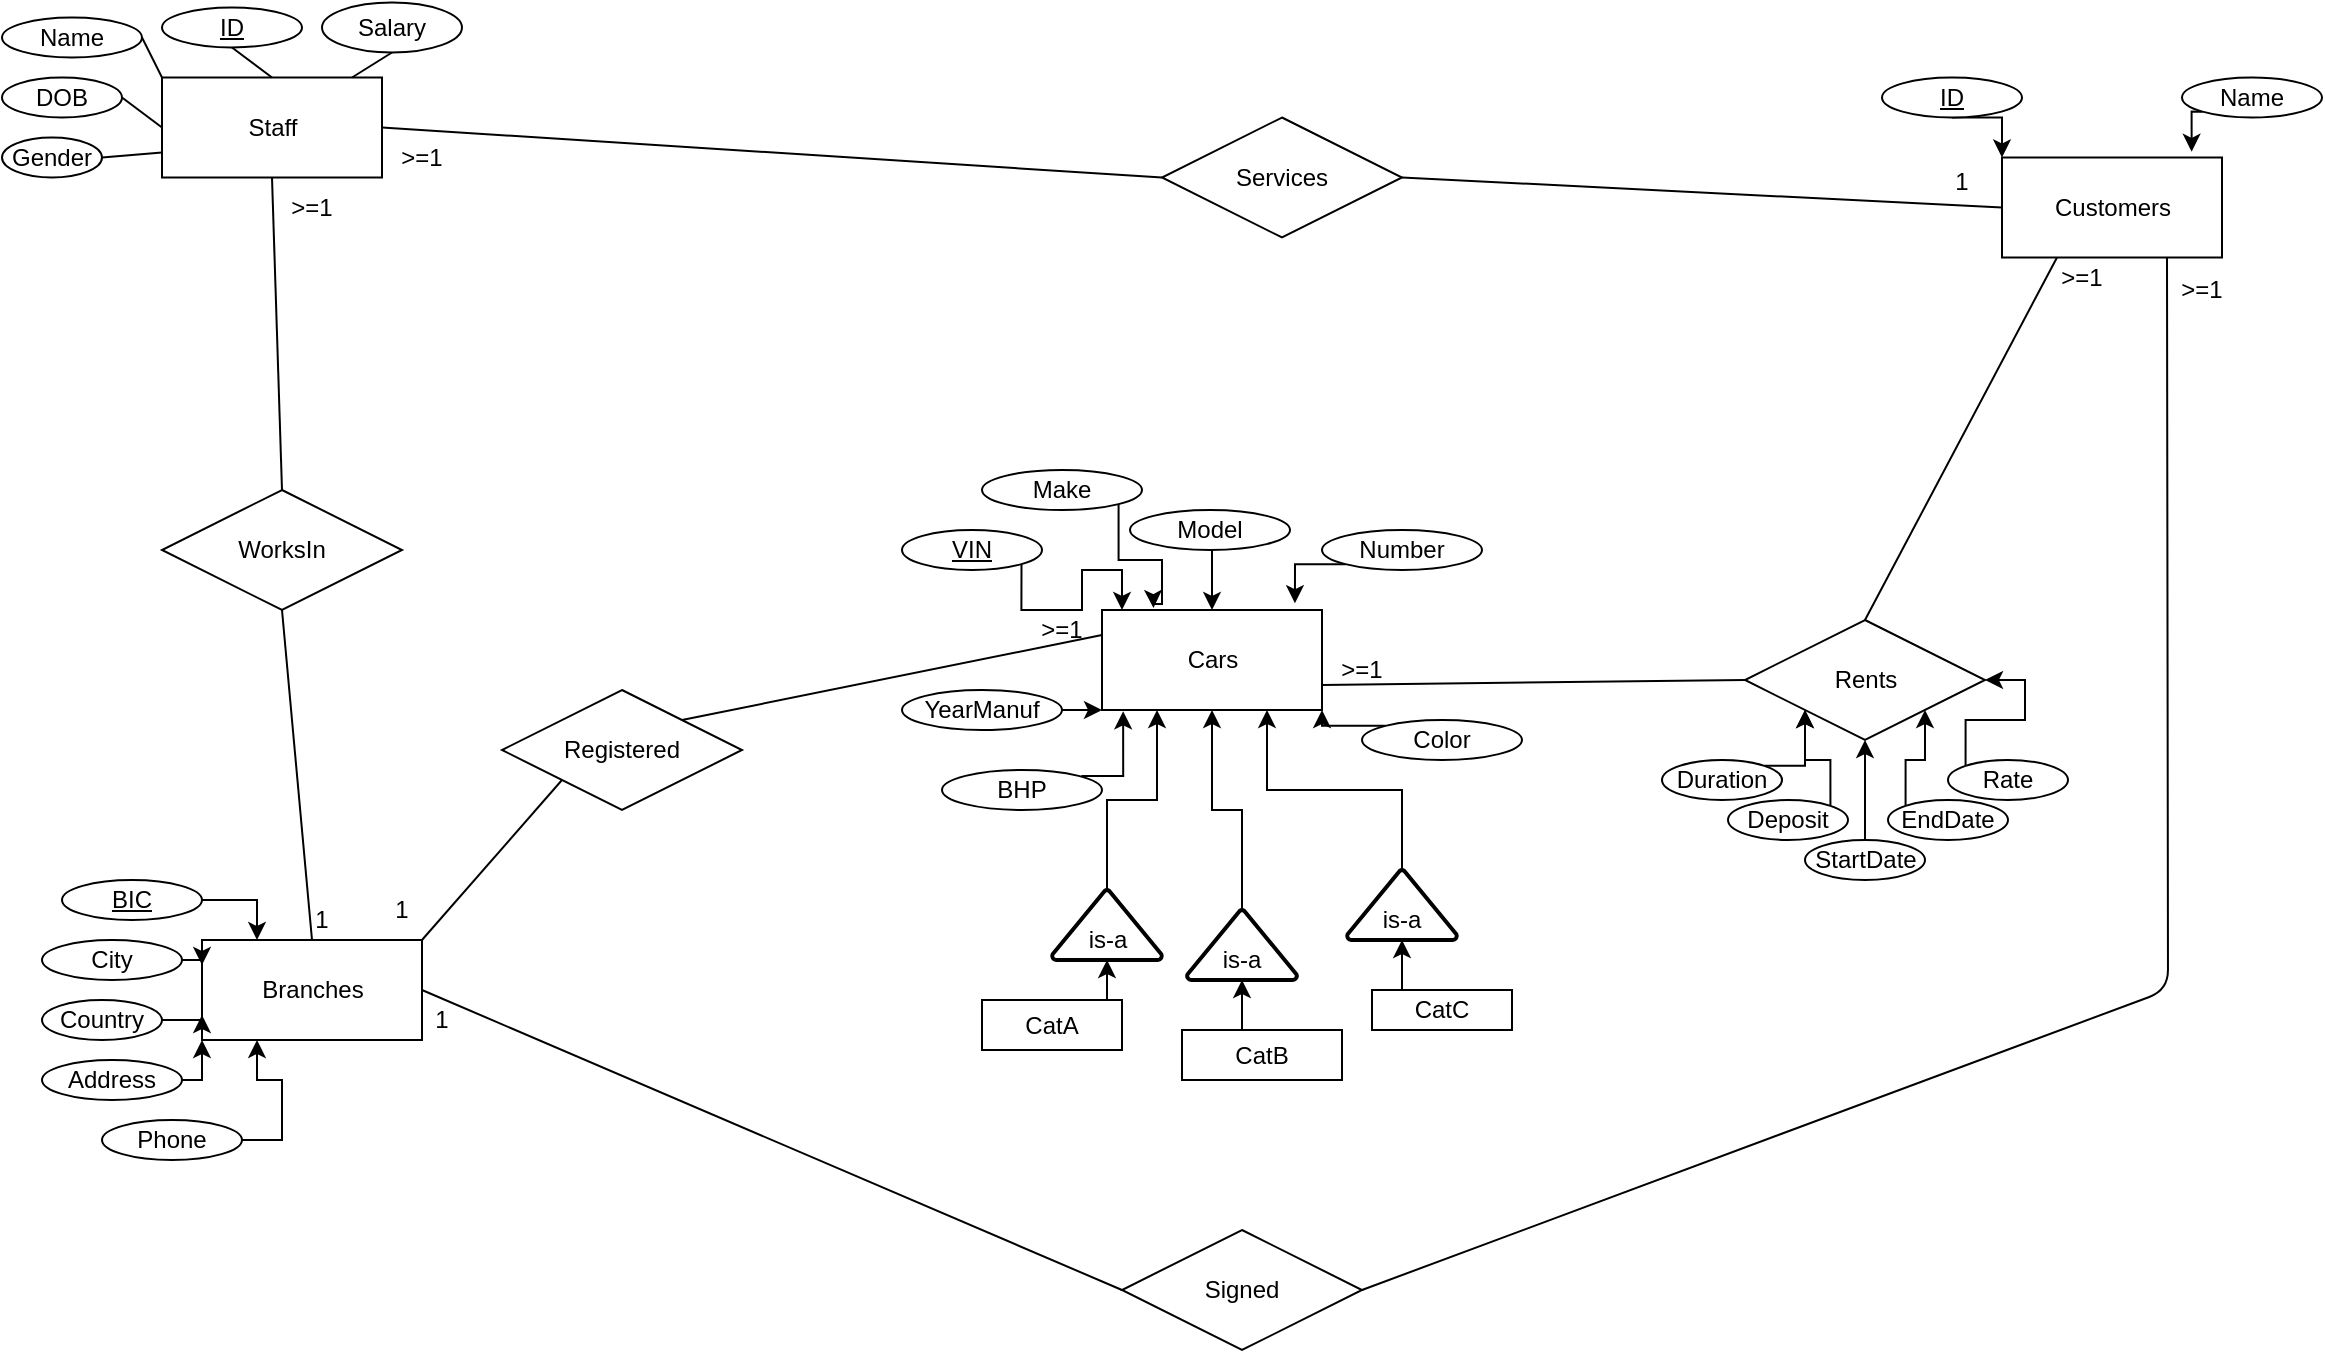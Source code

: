 <mxfile version="13.0.9" type="device"><diagram id="jQh3aBcQMtAS9AMl-UlS" name="Page-1"><mxGraphModel dx="782" dy="449" grid="1" gridSize="10" guides="1" tooltips="1" connect="1" arrows="1" fold="1" page="1" pageScale="1" pageWidth="827" pageHeight="1169" math="0" shadow="0"><root><mxCell id="0"/><mxCell id="1" parent="0"/><mxCell id="3j3Z34nQwpjQuESFqiJO-1" value="Staff" style="html=1;" parent="1" vertex="1"><mxGeometry x="90" y="43.75" width="110" height="50" as="geometry"/></mxCell><mxCell id="3j3Z34nQwpjQuESFqiJO-2" value="Cars" style="html=1;" parent="1" vertex="1"><mxGeometry x="560" y="310" width="110" height="50" as="geometry"/></mxCell><mxCell id="3j3Z34nQwpjQuESFqiJO-3" value="Customers" style="html=1;" parent="1" vertex="1"><mxGeometry x="1010" y="83.75" width="110" height="50" as="geometry"/></mxCell><mxCell id="3j3Z34nQwpjQuESFqiJO-4" value="Branches" style="html=1;" parent="1" vertex="1"><mxGeometry x="110" y="475" width="110" height="50" as="geometry"/></mxCell><mxCell id="3j3Z34nQwpjQuESFqiJO-5" value="Gender" style="ellipse;whiteSpace=wrap;html=1;align=center;" parent="1" vertex="1"><mxGeometry x="10" y="73.75" width="50" height="20" as="geometry"/></mxCell><mxCell id="3j3Z34nQwpjQuESFqiJO-6" value="Name" style="ellipse;whiteSpace=wrap;html=1;align=center;" parent="1" vertex="1"><mxGeometry x="10" y="13.75" width="70" height="20" as="geometry"/></mxCell><mxCell id="3j3Z34nQwpjQuESFqiJO-7" value="&lt;u&gt;ID&lt;/u&gt;" style="ellipse;whiteSpace=wrap;html=1;align=center;" parent="1" vertex="1"><mxGeometry x="90" y="8.75" width="70" height="20" as="geometry"/></mxCell><mxCell id="3j3Z34nQwpjQuESFqiJO-8" value="DOB" style="ellipse;whiteSpace=wrap;html=1;align=center;" parent="1" vertex="1"><mxGeometry x="10" y="43.75" width="60" height="20" as="geometry"/></mxCell><mxCell id="3j3Z34nQwpjQuESFqiJO-9" value="Salary" style="ellipse;whiteSpace=wrap;html=1;align=center;" parent="1" vertex="1"><mxGeometry x="170" y="6.25" width="70" height="25" as="geometry"/></mxCell><mxCell id="3j3Z34nQwpjQuESFqiJO-11" value="" style="endArrow=none;html=1;rounded=0;exitX=1;exitY=0.5;exitDx=0;exitDy=0;entryX=0;entryY=0.75;entryDx=0;entryDy=0;" parent="1" source="3j3Z34nQwpjQuESFqiJO-5" target="3j3Z34nQwpjQuESFqiJO-1" edge="1"><mxGeometry relative="1" as="geometry"><mxPoint x="30" y="153.75" as="sourcePoint"/><mxPoint x="190" y="153.75" as="targetPoint"/></mxGeometry></mxCell><mxCell id="3j3Z34nQwpjQuESFqiJO-12" value="" style="endArrow=none;html=1;rounded=0;exitX=1;exitY=0.5;exitDx=0;exitDy=0;entryX=0;entryY=0.5;entryDx=0;entryDy=0;" parent="1" source="3j3Z34nQwpjQuESFqiJO-8" target="3j3Z34nQwpjQuESFqiJO-1" edge="1"><mxGeometry relative="1" as="geometry"><mxPoint x="80" y="63.75" as="sourcePoint"/><mxPoint x="230" y="53.75" as="targetPoint"/></mxGeometry></mxCell><mxCell id="3j3Z34nQwpjQuESFqiJO-13" value="" style="endArrow=none;html=1;rounded=0;exitX=1;exitY=0.5;exitDx=0;exitDy=0;entryX=0;entryY=0;entryDx=0;entryDy=0;" parent="1" source="3j3Z34nQwpjQuESFqiJO-6" target="3j3Z34nQwpjQuESFqiJO-1" edge="1"><mxGeometry relative="1" as="geometry"><mxPoint x="80" y="-16.25" as="sourcePoint"/><mxPoint x="240" y="-16.25" as="targetPoint"/></mxGeometry></mxCell><mxCell id="3j3Z34nQwpjQuESFqiJO-14" value="" style="endArrow=none;html=1;rounded=0;exitX=0.5;exitY=1;exitDx=0;exitDy=0;entryX=0.5;entryY=0;entryDx=0;entryDy=0;" parent="1" source="3j3Z34nQwpjQuESFqiJO-7" target="3j3Z34nQwpjQuESFqiJO-1" edge="1"><mxGeometry relative="1" as="geometry"><mxPoint x="100" y="-46.25" as="sourcePoint"/><mxPoint x="260" y="-46.25" as="targetPoint"/></mxGeometry></mxCell><mxCell id="3j3Z34nQwpjQuESFqiJO-15" value="" style="endArrow=none;html=1;rounded=0;entryX=0.5;entryY=1;entryDx=0;entryDy=0;" parent="1" source="3j3Z34nQwpjQuESFqiJO-1" target="3j3Z34nQwpjQuESFqiJO-9" edge="1"><mxGeometry relative="1" as="geometry"><mxPoint x="150" y="-26.25" as="sourcePoint"/><mxPoint x="310" y="-26.25" as="targetPoint"/></mxGeometry></mxCell><mxCell id="QD_Eec-OfmNcchySeo4l-4" style="edgeStyle=orthogonalEdgeStyle;rounded=0;orthogonalLoop=1;jettySize=auto;html=1;exitX=1;exitY=0;exitDx=0;exitDy=0;entryX=0.087;entryY=1.013;entryDx=0;entryDy=0;entryPerimeter=0;" parent="1" edge="1"><mxGeometry relative="1" as="geometry"><mxPoint x="549.691" y="393.032" as="sourcePoint"/><mxPoint x="570.57" y="360.65" as="targetPoint"/></mxGeometry></mxCell><mxCell id="3j3Z34nQwpjQuESFqiJO-17" value="BHP" style="ellipse;whiteSpace=wrap;html=1;align=center;" parent="1" vertex="1"><mxGeometry x="480" y="390" width="80" height="20" as="geometry"/></mxCell><mxCell id="QD_Eec-OfmNcchySeo4l-5" style="edgeStyle=orthogonalEdgeStyle;rounded=0;orthogonalLoop=1;jettySize=auto;html=1;exitX=0;exitY=0;exitDx=0;exitDy=0;entryX=1;entryY=1;entryDx=0;entryDy=0;" parent="1" source="3j3Z34nQwpjQuESFqiJO-18" target="3j3Z34nQwpjQuESFqiJO-2" edge="1"><mxGeometry relative="1" as="geometry"/></mxCell><mxCell id="3j3Z34nQwpjQuESFqiJO-18" value="Color" style="ellipse;whiteSpace=wrap;html=1;align=center;" parent="1" vertex="1"><mxGeometry x="690" y="365" width="80" height="20" as="geometry"/></mxCell><mxCell id="3j3Z34nQwpjQuESFqiJO-42" style="edgeStyle=orthogonalEdgeStyle;rounded=0;orthogonalLoop=1;jettySize=auto;html=1;exitX=1;exitY=0.5;exitDx=0;exitDy=0;entryX=0;entryY=1;entryDx=0;entryDy=0;" parent="1" source="3j3Z34nQwpjQuESFqiJO-19" target="3j3Z34nQwpjQuESFqiJO-2" edge="1"><mxGeometry relative="1" as="geometry"/></mxCell><mxCell id="3j3Z34nQwpjQuESFqiJO-19" value="YearManuf" style="ellipse;whiteSpace=wrap;html=1;align=center;" parent="1" vertex="1"><mxGeometry x="460" y="350" width="80" height="20" as="geometry"/></mxCell><mxCell id="3j3Z34nQwpjQuESFqiJO-36" style="edgeStyle=orthogonalEdgeStyle;rounded=0;orthogonalLoop=1;jettySize=auto;html=1;exitX=1;exitY=1;exitDx=0;exitDy=0;entryX=0.234;entryY=-0.02;entryDx=0;entryDy=0;entryPerimeter=0;" parent="1" source="3j3Z34nQwpjQuESFqiJO-20" target="3j3Z34nQwpjQuESFqiJO-2" edge="1"><mxGeometry relative="1" as="geometry"><Array as="points"><mxPoint x="568" y="285"/><mxPoint x="590" y="285"/><mxPoint x="590" y="307"/><mxPoint x="586" y="307"/></Array></mxGeometry></mxCell><mxCell id="3j3Z34nQwpjQuESFqiJO-20" value="Make" style="ellipse;whiteSpace=wrap;html=1;align=center;" parent="1" vertex="1"><mxGeometry x="500" y="240" width="80" height="20" as="geometry"/></mxCell><mxCell id="3j3Z34nQwpjQuESFqiJO-37" style="edgeStyle=orthogonalEdgeStyle;rounded=0;orthogonalLoop=1;jettySize=auto;html=1;exitX=0.5;exitY=1;exitDx=0;exitDy=0;entryX=0.5;entryY=0;entryDx=0;entryDy=0;" parent="1" source="3j3Z34nQwpjQuESFqiJO-21" target="3j3Z34nQwpjQuESFqiJO-2" edge="1"><mxGeometry relative="1" as="geometry"/></mxCell><mxCell id="3j3Z34nQwpjQuESFqiJO-21" value="Model" style="ellipse;whiteSpace=wrap;html=1;align=center;" parent="1" vertex="1"><mxGeometry x="574" y="260" width="80" height="20" as="geometry"/></mxCell><mxCell id="3j3Z34nQwpjQuESFqiJO-38" style="edgeStyle=orthogonalEdgeStyle;rounded=0;orthogonalLoop=1;jettySize=auto;html=1;exitX=0;exitY=1;exitDx=0;exitDy=0;entryX=0.877;entryY=-0.068;entryDx=0;entryDy=0;entryPerimeter=0;" parent="1" source="3j3Z34nQwpjQuESFqiJO-22" target="3j3Z34nQwpjQuESFqiJO-2" edge="1"><mxGeometry relative="1" as="geometry"/></mxCell><mxCell id="3j3Z34nQwpjQuESFqiJO-22" value="Number" style="ellipse;whiteSpace=wrap;html=1;align=center;" parent="1" vertex="1"><mxGeometry x="670" y="270" width="80" height="20" as="geometry"/></mxCell><mxCell id="3j3Z34nQwpjQuESFqiJO-43" style="edgeStyle=orthogonalEdgeStyle;rounded=0;orthogonalLoop=1;jettySize=auto;html=1;exitX=0.5;exitY=1;exitDx=0;exitDy=0;entryX=0;entryY=0;entryDx=0;entryDy=0;" parent="1" source="3j3Z34nQwpjQuESFqiJO-27" target="3j3Z34nQwpjQuESFqiJO-3" edge="1"><mxGeometry relative="1" as="geometry"/></mxCell><mxCell id="3j3Z34nQwpjQuESFqiJO-27" value="&lt;u&gt;ID&lt;/u&gt;" style="ellipse;whiteSpace=wrap;html=1;align=center;" parent="1" vertex="1"><mxGeometry x="950" y="43.75" width="70" height="20" as="geometry"/></mxCell><mxCell id="3j3Z34nQwpjQuESFqiJO-44" style="edgeStyle=orthogonalEdgeStyle;rounded=0;orthogonalLoop=1;jettySize=auto;html=1;exitX=0;exitY=1;exitDx=0;exitDy=0;entryX=0.862;entryY=-0.057;entryDx=0;entryDy=0;entryPerimeter=0;" parent="1" source="3j3Z34nQwpjQuESFqiJO-28" target="3j3Z34nQwpjQuESFqiJO-3" edge="1"><mxGeometry relative="1" as="geometry"/></mxCell><mxCell id="3j3Z34nQwpjQuESFqiJO-28" value="Name" style="ellipse;whiteSpace=wrap;html=1;align=center;" parent="1" vertex="1"><mxGeometry x="1100" y="43.75" width="70" height="20" as="geometry"/></mxCell><mxCell id="3j3Z34nQwpjQuESFqiJO-48" style="edgeStyle=orthogonalEdgeStyle;rounded=0;orthogonalLoop=1;jettySize=auto;html=1;exitX=1;exitY=0.5;exitDx=0;exitDy=0;entryX=0.25;entryY=0;entryDx=0;entryDy=0;" parent="1" source="3j3Z34nQwpjQuESFqiJO-29" target="3j3Z34nQwpjQuESFqiJO-4" edge="1"><mxGeometry relative="1" as="geometry"/></mxCell><mxCell id="3j3Z34nQwpjQuESFqiJO-29" value="&lt;u&gt;BIC&lt;/u&gt;" style="ellipse;whiteSpace=wrap;html=1;align=center;" parent="1" vertex="1"><mxGeometry x="40" y="445" width="70" height="20" as="geometry"/></mxCell><mxCell id="3j3Z34nQwpjQuESFqiJO-49" style="edgeStyle=orthogonalEdgeStyle;rounded=0;orthogonalLoop=1;jettySize=auto;html=1;exitX=1;exitY=0.5;exitDx=0;exitDy=0;entryX=0;entryY=0.25;entryDx=0;entryDy=0;" parent="1" source="3j3Z34nQwpjQuESFqiJO-30" target="3j3Z34nQwpjQuESFqiJO-4" edge="1"><mxGeometry relative="1" as="geometry"/></mxCell><mxCell id="3j3Z34nQwpjQuESFqiJO-30" value="City" style="ellipse;whiteSpace=wrap;html=1;align=center;" parent="1" vertex="1"><mxGeometry x="30" y="475" width="70" height="20" as="geometry"/></mxCell><mxCell id="3j3Z34nQwpjQuESFqiJO-50" style="edgeStyle=orthogonalEdgeStyle;rounded=0;orthogonalLoop=1;jettySize=auto;html=1;exitX=1;exitY=0.5;exitDx=0;exitDy=0;entryX=0;entryY=1;entryDx=0;entryDy=0;" parent="1" source="3j3Z34nQwpjQuESFqiJO-31" target="3j3Z34nQwpjQuESFqiJO-4" edge="1"><mxGeometry relative="1" as="geometry"/></mxCell><mxCell id="3j3Z34nQwpjQuESFqiJO-31" value="Address" style="ellipse;whiteSpace=wrap;html=1;align=center;" parent="1" vertex="1"><mxGeometry x="30" y="535" width="70" height="20" as="geometry"/></mxCell><mxCell id="3j3Z34nQwpjQuESFqiJO-51" style="edgeStyle=orthogonalEdgeStyle;rounded=0;orthogonalLoop=1;jettySize=auto;html=1;exitX=1;exitY=0.5;exitDx=0;exitDy=0;entryX=0.25;entryY=1;entryDx=0;entryDy=0;" parent="1" source="3j3Z34nQwpjQuESFqiJO-32" target="3j3Z34nQwpjQuESFqiJO-4" edge="1"><mxGeometry relative="1" as="geometry"/></mxCell><mxCell id="3j3Z34nQwpjQuESFqiJO-32" value="Phone" style="ellipse;whiteSpace=wrap;html=1;align=center;" parent="1" vertex="1"><mxGeometry x="60" y="565" width="70" height="20" as="geometry"/></mxCell><mxCell id="3j3Z34nQwpjQuESFqiJO-54" style="edgeStyle=orthogonalEdgeStyle;rounded=0;orthogonalLoop=1;jettySize=auto;html=1;exitX=1;exitY=0.5;exitDx=0;exitDy=0;entryX=0;entryY=0.75;entryDx=0;entryDy=0;" parent="1" source="3j3Z34nQwpjQuESFqiJO-53" target="3j3Z34nQwpjQuESFqiJO-4" edge="1"><mxGeometry relative="1" as="geometry"/></mxCell><mxCell id="3j3Z34nQwpjQuESFqiJO-53" value="Country" style="ellipse;whiteSpace=wrap;html=1;align=center;" parent="1" vertex="1"><mxGeometry x="30" y="505" width="60" height="20" as="geometry"/></mxCell><mxCell id="3j3Z34nQwpjQuESFqiJO-55" value="WorksIn" style="shape=rhombus;perimeter=rhombusPerimeter;whiteSpace=wrap;html=1;align=center;" parent="1" vertex="1"><mxGeometry x="90" y="250" width="120" height="60" as="geometry"/></mxCell><mxCell id="3j3Z34nQwpjQuESFqiJO-56" value="Registered" style="shape=rhombus;perimeter=rhombusPerimeter;whiteSpace=wrap;html=1;align=center;" parent="1" vertex="1"><mxGeometry x="260" y="350" width="120" height="60" as="geometry"/></mxCell><mxCell id="3j3Z34nQwpjQuESFqiJO-57" value="Signed" style="shape=rhombus;perimeter=rhombusPerimeter;whiteSpace=wrap;html=1;align=center;" parent="1" vertex="1"><mxGeometry x="570" y="620" width="120" height="60" as="geometry"/></mxCell><mxCell id="3j3Z34nQwpjQuESFqiJO-58" value="Services" style="shape=rhombus;perimeter=rhombusPerimeter;whiteSpace=wrap;html=1;align=center;" parent="1" vertex="1"><mxGeometry x="590" y="63.75" width="120" height="60" as="geometry"/></mxCell><mxCell id="3j3Z34nQwpjQuESFqiJO-59" value="Rents" style="shape=rhombus;perimeter=rhombusPerimeter;whiteSpace=wrap;html=1;align=center;" parent="1" vertex="1"><mxGeometry x="881.5" y="315" width="120" height="60" as="geometry"/></mxCell><mxCell id="3j3Z34nQwpjQuESFqiJO-65" style="edgeStyle=orthogonalEdgeStyle;rounded=0;orthogonalLoop=1;jettySize=auto;html=1;exitX=1;exitY=0;exitDx=0;exitDy=0;entryX=0;entryY=1;entryDx=0;entryDy=0;" parent="1" source="3j3Z34nQwpjQuESFqiJO-60" target="3j3Z34nQwpjQuESFqiJO-59" edge="1"><mxGeometry relative="1" as="geometry"/></mxCell><mxCell id="3j3Z34nQwpjQuESFqiJO-60" value="Duration" style="ellipse;whiteSpace=wrap;html=1;align=center;" parent="1" vertex="1"><mxGeometry x="840" y="385" width="60" height="20" as="geometry"/></mxCell><mxCell id="3j3Z34nQwpjQuESFqiJO-66" style="edgeStyle=orthogonalEdgeStyle;rounded=0;orthogonalLoop=1;jettySize=auto;html=1;exitX=1;exitY=0;exitDx=0;exitDy=0;entryX=0;entryY=1;entryDx=0;entryDy=0;" parent="1" source="3j3Z34nQwpjQuESFqiJO-61" target="3j3Z34nQwpjQuESFqiJO-59" edge="1"><mxGeometry relative="1" as="geometry"/></mxCell><mxCell id="3j3Z34nQwpjQuESFqiJO-61" value="Deposit" style="ellipse;whiteSpace=wrap;html=1;align=center;" parent="1" vertex="1"><mxGeometry x="873" y="405" width="60" height="20" as="geometry"/></mxCell><mxCell id="3j3Z34nQwpjQuESFqiJO-67" style="edgeStyle=orthogonalEdgeStyle;rounded=0;orthogonalLoop=1;jettySize=auto;html=1;exitX=0.5;exitY=0;exitDx=0;exitDy=0;entryX=0.5;entryY=1;entryDx=0;entryDy=0;" parent="1" source="3j3Z34nQwpjQuESFqiJO-62" target="3j3Z34nQwpjQuESFqiJO-59" edge="1"><mxGeometry relative="1" as="geometry"/></mxCell><mxCell id="3j3Z34nQwpjQuESFqiJO-62" value="StartDate" style="ellipse;whiteSpace=wrap;html=1;align=center;" parent="1" vertex="1"><mxGeometry x="911.5" y="425" width="60" height="20" as="geometry"/></mxCell><mxCell id="3j3Z34nQwpjQuESFqiJO-68" style="edgeStyle=orthogonalEdgeStyle;rounded=0;orthogonalLoop=1;jettySize=auto;html=1;exitX=0;exitY=0;exitDx=0;exitDy=0;entryX=1;entryY=1;entryDx=0;entryDy=0;" parent="1" source="3j3Z34nQwpjQuESFqiJO-63" target="3j3Z34nQwpjQuESFqiJO-59" edge="1"><mxGeometry relative="1" as="geometry"/></mxCell><mxCell id="3j3Z34nQwpjQuESFqiJO-63" value="EndDate" style="ellipse;whiteSpace=wrap;html=1;align=center;" parent="1" vertex="1"><mxGeometry x="953" y="405" width="60" height="20" as="geometry"/></mxCell><mxCell id="3j3Z34nQwpjQuESFqiJO-69" style="edgeStyle=orthogonalEdgeStyle;rounded=0;orthogonalLoop=1;jettySize=auto;html=1;exitX=0;exitY=0;exitDx=0;exitDy=0;entryX=1;entryY=0.5;entryDx=0;entryDy=0;" parent="1" source="3j3Z34nQwpjQuESFqiJO-64" target="3j3Z34nQwpjQuESFqiJO-59" edge="1"><mxGeometry relative="1" as="geometry"/></mxCell><mxCell id="3j3Z34nQwpjQuESFqiJO-64" value="Rate" style="ellipse;whiteSpace=wrap;html=1;align=center;" parent="1" vertex="1"><mxGeometry x="983" y="385" width="60" height="20" as="geometry"/></mxCell><mxCell id="3j3Z34nQwpjQuESFqiJO-71" value="" style="endArrow=none;html=1;entryX=0.5;entryY=1;entryDx=0;entryDy=0;exitX=0.5;exitY=0;exitDx=0;exitDy=0;" parent="1" source="3j3Z34nQwpjQuESFqiJO-55" target="3j3Z34nQwpjQuESFqiJO-1" edge="1"><mxGeometry width="50" height="50" relative="1" as="geometry"><mxPoint x="210" y="310" as="sourcePoint"/><mxPoint x="260" y="260" as="targetPoint"/></mxGeometry></mxCell><mxCell id="3j3Z34nQwpjQuESFqiJO-72" value="" style="endArrow=none;html=1;entryX=0.5;entryY=1;entryDx=0;entryDy=0;exitX=0.5;exitY=0;exitDx=0;exitDy=0;" parent="1" source="3j3Z34nQwpjQuESFqiJO-4" target="3j3Z34nQwpjQuESFqiJO-55" edge="1"><mxGeometry width="50" height="50" relative="1" as="geometry"><mxPoint x="110" y="390" as="sourcePoint"/><mxPoint x="160" y="340" as="targetPoint"/></mxGeometry></mxCell><mxCell id="3j3Z34nQwpjQuESFqiJO-73" value="" style="endArrow=none;html=1;entryX=0;entryY=0.5;entryDx=0;entryDy=0;exitX=1;exitY=0.5;exitDx=0;exitDy=0;" parent="1" source="3j3Z34nQwpjQuESFqiJO-1" target="3j3Z34nQwpjQuESFqiJO-58" edge="1"><mxGeometry width="50" height="50" relative="1" as="geometry"><mxPoint x="410" y="250" as="sourcePoint"/><mxPoint x="450" y="180" as="targetPoint"/></mxGeometry></mxCell><mxCell id="3j3Z34nQwpjQuESFqiJO-74" value="" style="endArrow=none;html=1;entryX=0;entryY=0.5;entryDx=0;entryDy=0;exitX=1;exitY=0.5;exitDx=0;exitDy=0;" parent="1" source="3j3Z34nQwpjQuESFqiJO-58" target="3j3Z34nQwpjQuESFqiJO-3" edge="1"><mxGeometry width="50" height="50" relative="1" as="geometry"><mxPoint x="840" y="180" as="sourcePoint"/><mxPoint x="890" y="130" as="targetPoint"/></mxGeometry></mxCell><mxCell id="3j3Z34nQwpjQuESFqiJO-75" value="" style="endArrow=none;html=1;entryX=0.25;entryY=1;entryDx=0;entryDy=0;exitX=0.5;exitY=0;exitDx=0;exitDy=0;" parent="1" source="3j3Z34nQwpjQuESFqiJO-59" target="3j3Z34nQwpjQuESFqiJO-3" edge="1"><mxGeometry width="50" height="50" relative="1" as="geometry"><mxPoint x="820" y="250" as="sourcePoint"/><mxPoint x="870" y="200" as="targetPoint"/></mxGeometry></mxCell><mxCell id="3j3Z34nQwpjQuESFqiJO-76" value="" style="endArrow=none;html=1;entryX=0;entryY=0.5;entryDx=0;entryDy=0;exitX=1;exitY=0.75;exitDx=0;exitDy=0;" parent="1" source="3j3Z34nQwpjQuESFqiJO-2" target="3j3Z34nQwpjQuESFqiJO-59" edge="1"><mxGeometry width="50" height="50" relative="1" as="geometry"><mxPoint x="770" y="400" as="sourcePoint"/><mxPoint x="820" y="350" as="targetPoint"/></mxGeometry></mxCell><mxCell id="3j3Z34nQwpjQuESFqiJO-77" value="" style="endArrow=none;html=1;entryX=0;entryY=0.5;entryDx=0;entryDy=0;exitX=1;exitY=0.5;exitDx=0;exitDy=0;" parent="1" source="3j3Z34nQwpjQuESFqiJO-4" target="3j3Z34nQwpjQuESFqiJO-57" edge="1"><mxGeometry width="50" height="50" relative="1" as="geometry"><mxPoint x="470" y="430" as="sourcePoint"/><mxPoint x="520" y="380" as="targetPoint"/></mxGeometry></mxCell><mxCell id="3j3Z34nQwpjQuESFqiJO-78" value="" style="endArrow=none;html=1;exitX=1;exitY=0.5;exitDx=0;exitDy=0;entryX=0.75;entryY=1;entryDx=0;entryDy=0;" parent="1" source="3j3Z34nQwpjQuESFqiJO-57" target="3j3Z34nQwpjQuESFqiJO-3" edge="1"><mxGeometry width="50" height="50" relative="1" as="geometry"><mxPoint x="1000" y="460" as="sourcePoint"/><mxPoint x="1050" y="410" as="targetPoint"/><Array as="points"><mxPoint x="1093" y="500"/></Array></mxGeometry></mxCell><mxCell id="3j3Z34nQwpjQuESFqiJO-79" value="" style="endArrow=none;html=1;entryX=0;entryY=0.25;entryDx=0;entryDy=0;exitX=1;exitY=0;exitDx=0;exitDy=0;" parent="1" source="3j3Z34nQwpjQuESFqiJO-56" target="3j3Z34nQwpjQuESFqiJO-2" edge="1"><mxGeometry width="50" height="50" relative="1" as="geometry"><mxPoint x="380" y="360" as="sourcePoint"/><mxPoint x="430" y="310" as="targetPoint"/></mxGeometry></mxCell><mxCell id="3j3Z34nQwpjQuESFqiJO-80" value="" style="endArrow=none;html=1;entryX=0;entryY=1;entryDx=0;entryDy=0;exitX=1;exitY=0;exitDx=0;exitDy=0;" parent="1" source="3j3Z34nQwpjQuESFqiJO-4" target="3j3Z34nQwpjQuESFqiJO-56" edge="1"><mxGeometry width="50" height="50" relative="1" as="geometry"><mxPoint x="290" y="470" as="sourcePoint"/><mxPoint x="340" y="420" as="targetPoint"/></mxGeometry></mxCell><mxCell id="3j3Z34nQwpjQuESFqiJO-81" value="&amp;gt;=1" style="text;html=1;strokeColor=none;fillColor=none;align=center;verticalAlign=middle;whiteSpace=wrap;rounded=0;" parent="1" vertex="1"><mxGeometry x="145" y="93.75" width="40" height="30" as="geometry"/></mxCell><mxCell id="3j3Z34nQwpjQuESFqiJO-82" value="1" style="text;html=1;strokeColor=none;fillColor=none;align=center;verticalAlign=middle;whiteSpace=wrap;rounded=0;" parent="1" vertex="1"><mxGeometry x="150" y="455" width="40" height="20" as="geometry"/></mxCell><mxCell id="3j3Z34nQwpjQuESFqiJO-84" value="&amp;gt;=1" style="text;html=1;strokeColor=none;fillColor=none;align=center;verticalAlign=middle;whiteSpace=wrap;rounded=0;" parent="1" vertex="1"><mxGeometry x="200" y="74" width="40" height="20" as="geometry"/></mxCell><mxCell id="3j3Z34nQwpjQuESFqiJO-85" value="1" style="text;html=1;strokeColor=none;fillColor=none;align=center;verticalAlign=middle;whiteSpace=wrap;rounded=0;" parent="1" vertex="1"><mxGeometry x="970" y="83.75" width="40" height="24" as="geometry"/></mxCell><mxCell id="3j3Z34nQwpjQuESFqiJO-88" value="&amp;gt;=1" style="text;html=1;strokeColor=none;fillColor=none;align=center;verticalAlign=middle;whiteSpace=wrap;rounded=0;" parent="1" vertex="1"><mxGeometry x="670" y="330" width="40" height="20" as="geometry"/></mxCell><mxCell id="3j3Z34nQwpjQuESFqiJO-90" value="&amp;gt;=1" style="text;html=1;strokeColor=none;fillColor=none;align=center;verticalAlign=middle;whiteSpace=wrap;rounded=0;" parent="1" vertex="1"><mxGeometry x="520" y="310" width="40" height="20" as="geometry"/></mxCell><mxCell id="3j3Z34nQwpjQuESFqiJO-93" value="1" style="text;html=1;strokeColor=none;fillColor=none;align=center;verticalAlign=middle;whiteSpace=wrap;rounded=0;" parent="1" vertex="1"><mxGeometry x="190" y="450" width="40" height="20" as="geometry"/></mxCell><mxCell id="3j3Z34nQwpjQuESFqiJO-95" value="1" style="text;html=1;strokeColor=none;fillColor=none;align=center;verticalAlign=middle;whiteSpace=wrap;rounded=0;" parent="1" vertex="1"><mxGeometry x="210" y="505" width="40" height="20" as="geometry"/></mxCell><mxCell id="3j3Z34nQwpjQuESFqiJO-97" value="&amp;gt;=1" style="text;html=1;strokeColor=none;fillColor=none;align=center;verticalAlign=middle;whiteSpace=wrap;rounded=0;" parent="1" vertex="1"><mxGeometry x="1030" y="133.75" width="40" height="20" as="geometry"/></mxCell><mxCell id="3j3Z34nQwpjQuESFqiJO-98" value="&amp;gt;=1" style="text;html=1;strokeColor=none;fillColor=none;align=center;verticalAlign=middle;whiteSpace=wrap;rounded=0;" parent="1" vertex="1"><mxGeometry x="1090" y="140" width="40" height="20" as="geometry"/></mxCell><mxCell id="QD_Eec-OfmNcchySeo4l-2" style="edgeStyle=orthogonalEdgeStyle;rounded=0;orthogonalLoop=1;jettySize=auto;html=1;exitX=1;exitY=1;exitDx=0;exitDy=0;" parent="1" source="QD_Eec-OfmNcchySeo4l-1" edge="1"><mxGeometry relative="1" as="geometry"><mxPoint x="570" y="310" as="targetPoint"/><Array as="points"><mxPoint x="520" y="310"/><mxPoint x="550" y="310"/><mxPoint x="550" y="290"/><mxPoint x="570" y="290"/><mxPoint x="570" y="310"/></Array></mxGeometry></mxCell><mxCell id="QD_Eec-OfmNcchySeo4l-1" value="VIN" style="ellipse;whiteSpace=wrap;html=1;align=center;fontStyle=4;" parent="1" vertex="1"><mxGeometry x="460" y="270" width="70" height="20" as="geometry"/></mxCell><mxCell id="QD_Eec-OfmNcchySeo4l-16" style="edgeStyle=orthogonalEdgeStyle;rounded=0;orthogonalLoop=1;jettySize=auto;html=1;exitX=0.75;exitY=0;exitDx=0;exitDy=0;entryX=0.5;entryY=1;entryDx=0;entryDy=0;" parent="1" source="QD_Eec-OfmNcchySeo4l-6" target="QD_Eec-OfmNcchySeo4l-13" edge="1"><mxGeometry relative="1" as="geometry"/></mxCell><mxCell id="QD_Eec-OfmNcchySeo4l-6" value="CatA" style="whiteSpace=wrap;html=1;align=center;" parent="1" vertex="1"><mxGeometry x="500" y="505" width="70" height="25" as="geometry"/></mxCell><mxCell id="QD_Eec-OfmNcchySeo4l-18" style="edgeStyle=orthogonalEdgeStyle;rounded=0;orthogonalLoop=1;jettySize=auto;html=1;exitX=0.25;exitY=0;exitDx=0;exitDy=0;entryX=0.5;entryY=1;entryDx=0;entryDy=0;" parent="1" source="QD_Eec-OfmNcchySeo4l-7" target="QD_Eec-OfmNcchySeo4l-14" edge="1"><mxGeometry relative="1" as="geometry"/></mxCell><mxCell id="QD_Eec-OfmNcchySeo4l-7" value="CatB" style="whiteSpace=wrap;html=1;align=center;" parent="1" vertex="1"><mxGeometry x="600" y="520" width="80" height="25" as="geometry"/></mxCell><mxCell id="QD_Eec-OfmNcchySeo4l-20" style="edgeStyle=orthogonalEdgeStyle;rounded=0;orthogonalLoop=1;jettySize=auto;html=1;exitX=0.25;exitY=0;exitDx=0;exitDy=0;entryX=0.5;entryY=1;entryDx=0;entryDy=0;" parent="1" source="QD_Eec-OfmNcchySeo4l-8" target="QD_Eec-OfmNcchySeo4l-15" edge="1"><mxGeometry relative="1" as="geometry"/></mxCell><mxCell id="QD_Eec-OfmNcchySeo4l-8" value="CatC" style="whiteSpace=wrap;html=1;align=center;" parent="1" vertex="1"><mxGeometry x="695" y="500" width="70" height="20" as="geometry"/></mxCell><mxCell id="QD_Eec-OfmNcchySeo4l-17" style="edgeStyle=orthogonalEdgeStyle;rounded=0;orthogonalLoop=1;jettySize=auto;html=1;exitX=0.5;exitY=0;exitDx=0;exitDy=0;exitPerimeter=0;entryX=0.25;entryY=1;entryDx=0;entryDy=0;" parent="1" source="QD_Eec-OfmNcchySeo4l-10" target="3j3Z34nQwpjQuESFqiJO-2" edge="1"><mxGeometry relative="1" as="geometry"/></mxCell><mxCell id="QD_Eec-OfmNcchySeo4l-10" value="" style="strokeWidth=2;html=1;shape=mxgraph.flowchart.extract_or_measurement;whiteSpace=wrap;" parent="1" vertex="1"><mxGeometry x="535" y="450" width="55" height="35" as="geometry"/></mxCell><mxCell id="QD_Eec-OfmNcchySeo4l-19" style="edgeStyle=orthogonalEdgeStyle;rounded=0;orthogonalLoop=1;jettySize=auto;html=1;exitX=0.5;exitY=0;exitDx=0;exitDy=0;exitPerimeter=0;entryX=0.5;entryY=1;entryDx=0;entryDy=0;" parent="1" source="QD_Eec-OfmNcchySeo4l-11" target="3j3Z34nQwpjQuESFqiJO-2" edge="1"><mxGeometry relative="1" as="geometry"/></mxCell><mxCell id="QD_Eec-OfmNcchySeo4l-11" value="" style="strokeWidth=2;html=1;shape=mxgraph.flowchart.extract_or_measurement;whiteSpace=wrap;" parent="1" vertex="1"><mxGeometry x="602.5" y="460" width="55" height="35" as="geometry"/></mxCell><mxCell id="QD_Eec-OfmNcchySeo4l-21" style="edgeStyle=orthogonalEdgeStyle;rounded=0;orthogonalLoop=1;jettySize=auto;html=1;exitX=0.5;exitY=0;exitDx=0;exitDy=0;exitPerimeter=0;entryX=0.75;entryY=1;entryDx=0;entryDy=0;" parent="1" source="QD_Eec-OfmNcchySeo4l-12" target="3j3Z34nQwpjQuESFqiJO-2" edge="1"><mxGeometry relative="1" as="geometry"/></mxCell><mxCell id="QD_Eec-OfmNcchySeo4l-12" value="" style="strokeWidth=2;html=1;shape=mxgraph.flowchart.extract_or_measurement;whiteSpace=wrap;" parent="1" vertex="1"><mxGeometry x="682.5" y="440" width="55" height="35" as="geometry"/></mxCell><mxCell id="QD_Eec-OfmNcchySeo4l-13" value="is-a" style="text;html=1;strokeColor=none;fillColor=none;align=center;verticalAlign=middle;whiteSpace=wrap;rounded=0;" parent="1" vertex="1"><mxGeometry x="542.5" y="465" width="40" height="20" as="geometry"/></mxCell><mxCell id="QD_Eec-OfmNcchySeo4l-14" value="is-a" style="text;html=1;strokeColor=none;fillColor=none;align=center;verticalAlign=middle;whiteSpace=wrap;rounded=0;" parent="1" vertex="1"><mxGeometry x="610" y="475" width="40" height="20" as="geometry"/></mxCell><mxCell id="QD_Eec-OfmNcchySeo4l-15" value="is-a" style="text;html=1;strokeColor=none;fillColor=none;align=center;verticalAlign=middle;whiteSpace=wrap;rounded=0;" parent="1" vertex="1"><mxGeometry x="690" y="455" width="40" height="20" as="geometry"/></mxCell></root></mxGraphModel></diagram></mxfile>